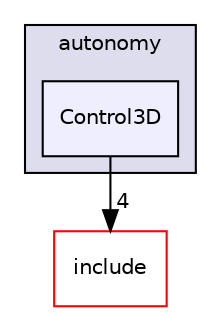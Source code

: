 digraph "/root/scrimmage/scrimmage/src/plugins/autonomy/Control3D" {
  compound=true
  node [ fontsize="10", fontname="Helvetica"];
  edge [ labelfontsize="10", labelfontname="Helvetica"];
  subgraph clusterdir_9a5cd39d655c6343ef9bc0ff48b9632e {
    graph [ bgcolor="#ddddee", pencolor="black", label="autonomy" fontname="Helvetica", fontsize="10", URL="dir_9a5cd39d655c6343ef9bc0ff48b9632e.html"]
  dir_786cd5f49503dc2ce5f371350f6fba02 [shape=box, label="Control3D", style="filled", fillcolor="#eeeeff", pencolor="black", URL="dir_786cd5f49503dc2ce5f371350f6fba02.html"];
  }
  dir_d44c64559bbebec7f509842c48db8b23 [shape=box label="include" fillcolor="white" style="filled" color="red" URL="dir_d44c64559bbebec7f509842c48db8b23.html"];
  dir_786cd5f49503dc2ce5f371350f6fba02->dir_d44c64559bbebec7f509842c48db8b23 [headlabel="4", labeldistance=1.5 headhref="dir_000170_000004.html"];
}
